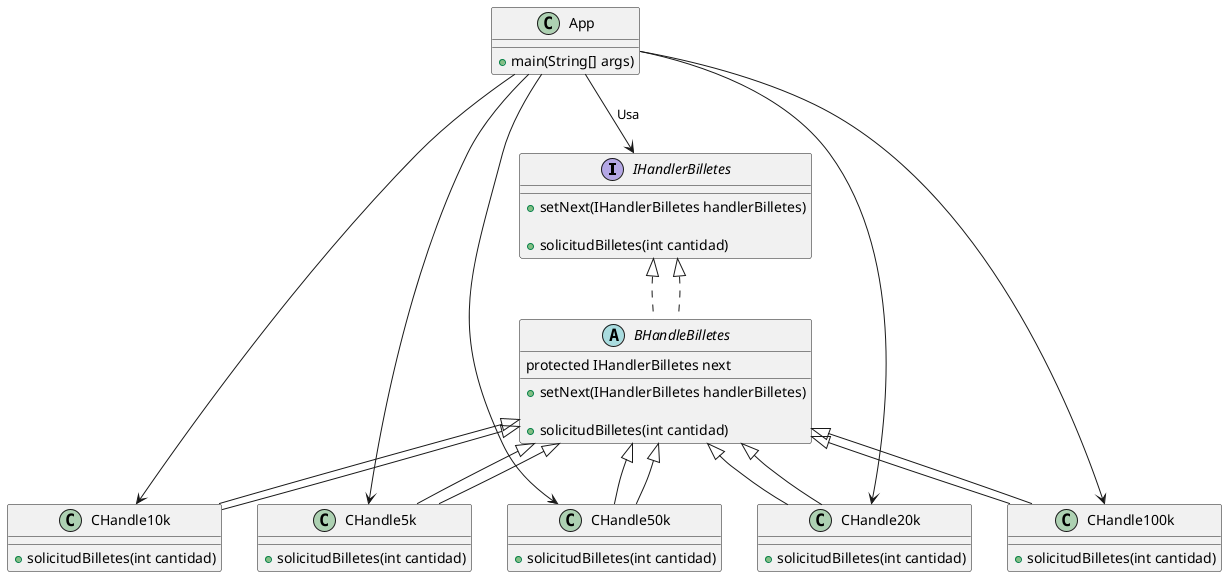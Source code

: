 @startuml cajeroAutomatico
 
interface IHandlerBilletes {

    +setNext(IHandlerBilletes handlerBilletes)

    +solicitudBilletes(int cantidad)

}
 
abstract class BHandleBilletes implements IHandlerBilletes {

    protected IHandlerBilletes next

    +setNext(IHandlerBilletes handlerBilletes)

    +solicitudBilletes(int cantidad)

}
 
class CHandle5k extends BHandleBilletes {

    +solicitudBilletes(int cantidad)

}
 
class CHandle10k extends BHandleBilletes {

    +solicitudBilletes(int cantidad)

}
 
class CHandle20k extends BHandleBilletes {

    +solicitudBilletes(int cantidad)

}
 
class CHandle50k extends BHandleBilletes {

    +solicitudBilletes(int cantidad)

}
 
class CHandle100k extends BHandleBilletes {

    +solicitudBilletes(int cantidad)

}
 
class App {

    +main(String[] args)

}
 
IHandlerBilletes <|.. BHandleBilletes

BHandleBilletes <|-- CHandle5k

BHandleBilletes <|-- CHandle10k

BHandleBilletes <|-- CHandle20k

BHandleBilletes <|-- CHandle50k

BHandleBilletes <|-- CHandle100k
 
App --> IHandlerBilletes : "Usa"

App --> CHandle100k

App --> CHandle50k

App --> CHandle20k

App --> CHandle10k

App --> CHandle5k
 
@enduml

 